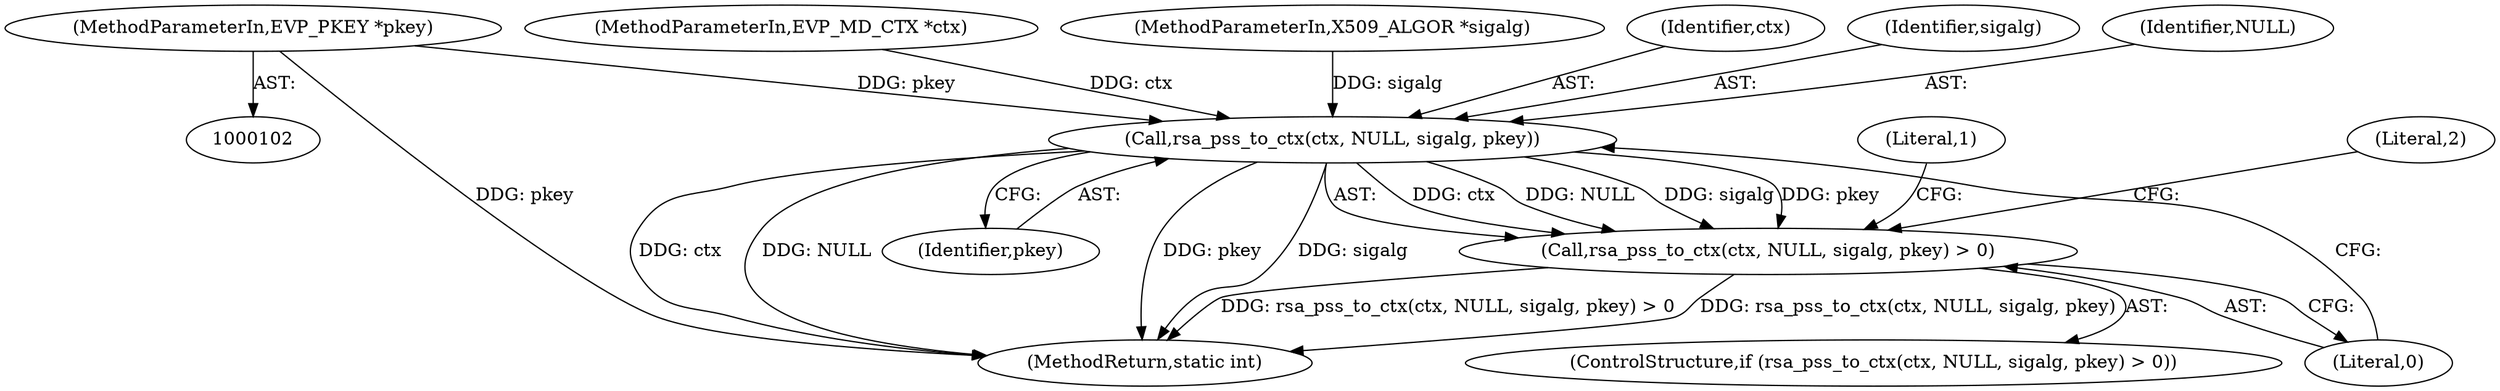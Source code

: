 digraph "0_openssl_4b22cce3812052fe64fc3f6d58d8cc884e3cb834@pointer" {
"1000108" [label="(MethodParameterIn,EVP_PKEY *pkey)"];
"1000126" [label="(Call,rsa_pss_to_ctx(ctx, NULL, sigalg, pkey))"];
"1000125" [label="(Call,rsa_pss_to_ctx(ctx, NULL, sigalg, pkey) > 0)"];
"1000130" [label="(Identifier,pkey)"];
"1000108" [label="(MethodParameterIn,EVP_PKEY *pkey)"];
"1000131" [label="(Literal,0)"];
"1000126" [label="(Call,rsa_pss_to_ctx(ctx, NULL, sigalg, pkey))"];
"1000134" [label="(Literal,2)"];
"1000138" [label="(MethodReturn,static int)"];
"1000129" [label="(Identifier,sigalg)"];
"1000128" [label="(Identifier,NULL)"];
"1000103" [label="(MethodParameterIn,EVP_MD_CTX *ctx)"];
"1000125" [label="(Call,rsa_pss_to_ctx(ctx, NULL, sigalg, pkey) > 0)"];
"1000124" [label="(ControlStructure,if (rsa_pss_to_ctx(ctx, NULL, sigalg, pkey) > 0))"];
"1000106" [label="(MethodParameterIn,X509_ALGOR *sigalg)"];
"1000137" [label="(Literal,1)"];
"1000127" [label="(Identifier,ctx)"];
"1000108" -> "1000102"  [label="AST: "];
"1000108" -> "1000138"  [label="DDG: pkey"];
"1000108" -> "1000126"  [label="DDG: pkey"];
"1000126" -> "1000125"  [label="AST: "];
"1000126" -> "1000130"  [label="CFG: "];
"1000127" -> "1000126"  [label="AST: "];
"1000128" -> "1000126"  [label="AST: "];
"1000129" -> "1000126"  [label="AST: "];
"1000130" -> "1000126"  [label="AST: "];
"1000131" -> "1000126"  [label="CFG: "];
"1000126" -> "1000138"  [label="DDG: ctx"];
"1000126" -> "1000138"  [label="DDG: NULL"];
"1000126" -> "1000138"  [label="DDG: pkey"];
"1000126" -> "1000138"  [label="DDG: sigalg"];
"1000126" -> "1000125"  [label="DDG: ctx"];
"1000126" -> "1000125"  [label="DDG: NULL"];
"1000126" -> "1000125"  [label="DDG: sigalg"];
"1000126" -> "1000125"  [label="DDG: pkey"];
"1000103" -> "1000126"  [label="DDG: ctx"];
"1000106" -> "1000126"  [label="DDG: sigalg"];
"1000125" -> "1000124"  [label="AST: "];
"1000125" -> "1000131"  [label="CFG: "];
"1000131" -> "1000125"  [label="AST: "];
"1000134" -> "1000125"  [label="CFG: "];
"1000137" -> "1000125"  [label="CFG: "];
"1000125" -> "1000138"  [label="DDG: rsa_pss_to_ctx(ctx, NULL, sigalg, pkey) > 0"];
"1000125" -> "1000138"  [label="DDG: rsa_pss_to_ctx(ctx, NULL, sigalg, pkey)"];
}
